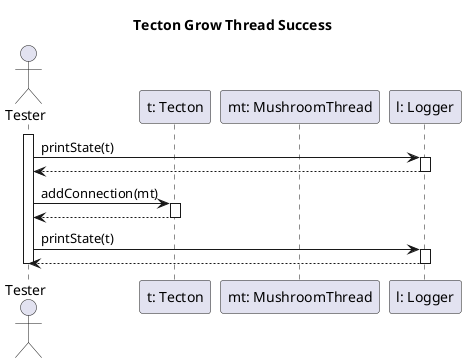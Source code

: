 @startuml tectonGrowThreadTest

title Tecton Grow Thread Success

actor "Tester" as tst
participant "t: Tecton" as t
participant "mt: MushroomThread" as mt
participant "l: Logger" as l

activate tst

tst -> l: printState(t)
activate l
tst <-- l
deactivate l

tst -> t: addConnection(mt)
activate t

tst <-- t
deactivate t

tst -> l: printState(t)
activate l
tst <-- l
deactivate l

deactivate tst

@enduml